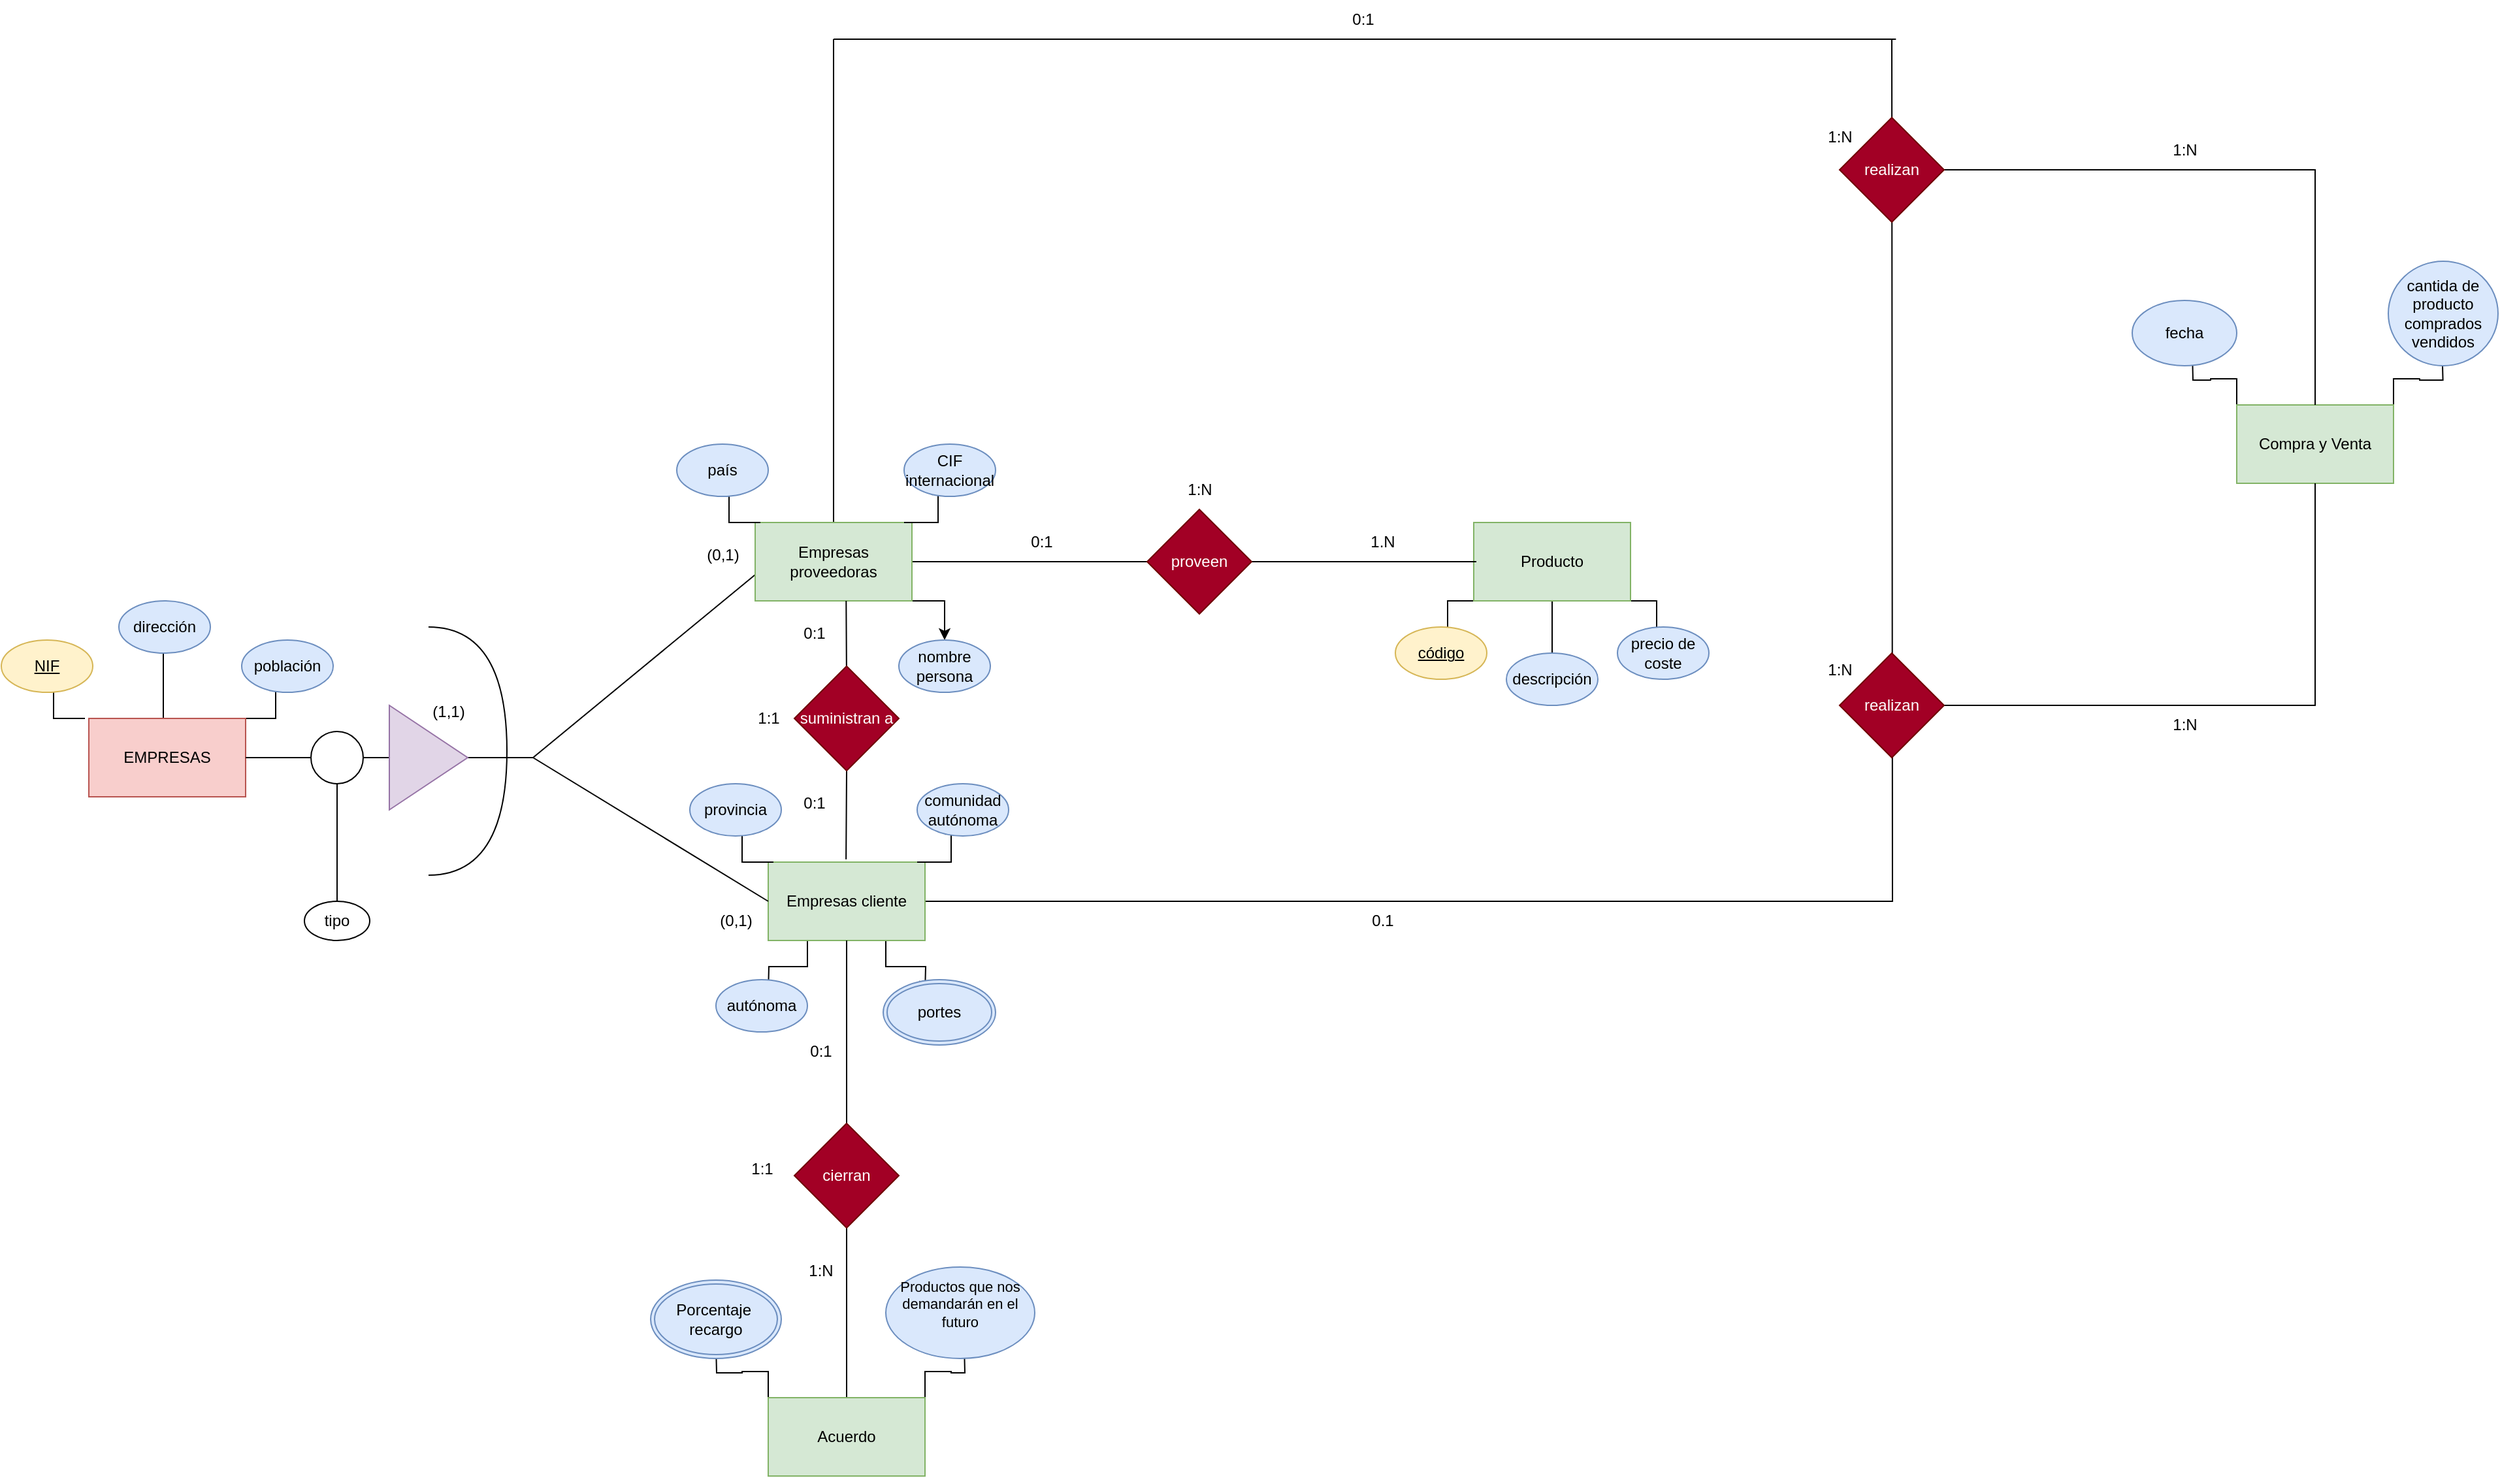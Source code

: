 <mxfile version="22.0.4" type="github">
  <diagram name="Página-1" id="syEhVUheKY9BLgrxMBzL">
    <mxGraphModel dx="2336" dy="2006" grid="1" gridSize="10" guides="1" tooltips="1" connect="1" arrows="1" fold="1" page="1" pageScale="1" pageWidth="827" pageHeight="1169" math="0" shadow="0">
      <root>
        <mxCell id="0" />
        <mxCell id="1" parent="0" />
        <mxCell id="TvM7KuUw3CS1IFDY75jH-8" style="edgeStyle=orthogonalEdgeStyle;rounded=0;orthogonalLoop=1;jettySize=auto;html=1;exitX=0;exitY=0;exitDx=0;exitDy=0;" edge="1" parent="1">
          <mxGeometry relative="1" as="geometry">
            <mxPoint x="-17" y="70" as="targetPoint" />
            <mxPoint x="7" y="100" as="sourcePoint" />
          </mxGeometry>
        </mxCell>
        <mxCell id="TvM7KuUw3CS1IFDY75jH-9" style="edgeStyle=orthogonalEdgeStyle;rounded=0;orthogonalLoop=1;jettySize=auto;html=1;exitX=0.5;exitY=0;exitDx=0;exitDy=0;" edge="1" parent="1">
          <mxGeometry relative="1" as="geometry">
            <mxPoint x="67" y="40" as="targetPoint" />
            <mxPoint x="67" y="100" as="sourcePoint" />
          </mxGeometry>
        </mxCell>
        <mxCell id="TvM7KuUw3CS1IFDY75jH-10" style="edgeStyle=orthogonalEdgeStyle;rounded=0;orthogonalLoop=1;jettySize=auto;html=1;exitX=1;exitY=0;exitDx=0;exitDy=0;" edge="1" parent="1">
          <mxGeometry relative="1" as="geometry">
            <mxPoint x="153" y="70" as="targetPoint" />
            <mxPoint x="127" y="100" as="sourcePoint" />
          </mxGeometry>
        </mxCell>
        <mxCell id="TvM7KuUw3CS1IFDY75jH-35" style="edgeStyle=orthogonalEdgeStyle;rounded=0;orthogonalLoop=1;jettySize=auto;html=1;exitX=0.25;exitY=1;exitDx=0;exitDy=0;" edge="1" parent="1" source="TvM7KuUw3CS1IFDY75jH-3">
          <mxGeometry relative="1" as="geometry">
            <mxPoint x="530" y="310" as="targetPoint" />
          </mxGeometry>
        </mxCell>
        <mxCell id="TvM7KuUw3CS1IFDY75jH-36" style="edgeStyle=orthogonalEdgeStyle;rounded=0;orthogonalLoop=1;jettySize=auto;html=1;exitX=0.75;exitY=1;exitDx=0;exitDy=0;" edge="1" parent="1" source="TvM7KuUw3CS1IFDY75jH-3">
          <mxGeometry relative="1" as="geometry">
            <mxPoint x="650" y="310" as="targetPoint" />
          </mxGeometry>
        </mxCell>
        <mxCell id="TvM7KuUw3CS1IFDY75jH-63" style="edgeStyle=orthogonalEdgeStyle;rounded=0;orthogonalLoop=1;jettySize=auto;html=1;exitX=0.5;exitY=1;exitDx=0;exitDy=0;" edge="1" parent="1" source="TvM7KuUw3CS1IFDY75jH-64">
          <mxGeometry relative="1" as="geometry">
            <mxPoint x="590" y="630" as="targetPoint" />
          </mxGeometry>
        </mxCell>
        <mxCell id="TvM7KuUw3CS1IFDY75jH-76" style="edgeStyle=orthogonalEdgeStyle;rounded=0;orthogonalLoop=1;jettySize=auto;html=1;exitX=1;exitY=0.5;exitDx=0;exitDy=0;endArrow=none;endFill=0;" edge="1" parent="1" source="TvM7KuUw3CS1IFDY75jH-3">
          <mxGeometry relative="1" as="geometry">
            <mxPoint x="1390" y="-420" as="targetPoint" />
          </mxGeometry>
        </mxCell>
        <mxCell id="TvM7KuUw3CS1IFDY75jH-3" value="Empresas cliente" style="whiteSpace=wrap;html=1;fillColor=#d5e8d4;strokeColor=#82b366;" vertex="1" parent="1">
          <mxGeometry x="530" y="210" width="120" height="60" as="geometry" />
        </mxCell>
        <mxCell id="TvM7KuUw3CS1IFDY75jH-54" style="edgeStyle=orthogonalEdgeStyle;rounded=0;orthogonalLoop=1;jettySize=auto;html=1;exitX=0;exitY=1;exitDx=0;exitDy=0;" edge="1" parent="1" source="TvM7KuUw3CS1IFDY75jH-5">
          <mxGeometry relative="1" as="geometry">
            <mxPoint x="1050" y="40" as="targetPoint" />
          </mxGeometry>
        </mxCell>
        <mxCell id="TvM7KuUw3CS1IFDY75jH-55" style="edgeStyle=orthogonalEdgeStyle;rounded=0;orthogonalLoop=1;jettySize=auto;html=1;exitX=0.5;exitY=1;exitDx=0;exitDy=0;" edge="1" parent="1" source="TvM7KuUw3CS1IFDY75jH-5">
          <mxGeometry relative="1" as="geometry">
            <mxPoint x="1130" y="60" as="targetPoint" />
          </mxGeometry>
        </mxCell>
        <mxCell id="TvM7KuUw3CS1IFDY75jH-57" style="edgeStyle=orthogonalEdgeStyle;rounded=0;orthogonalLoop=1;jettySize=auto;html=1;exitX=1;exitY=1;exitDx=0;exitDy=0;" edge="1" parent="1" source="TvM7KuUw3CS1IFDY75jH-5">
          <mxGeometry relative="1" as="geometry">
            <mxPoint x="1210" y="40" as="targetPoint" />
          </mxGeometry>
        </mxCell>
        <mxCell id="TvM7KuUw3CS1IFDY75jH-5" value="Producto" style="whiteSpace=wrap;html=1;fillColor=#d5e8d4;strokeColor=#82b366;" vertex="1" parent="1">
          <mxGeometry x="1070" y="-50" width="120" height="60" as="geometry" />
        </mxCell>
        <mxCell id="TvM7KuUw3CS1IFDY75jH-70" style="edgeStyle=orthogonalEdgeStyle;rounded=0;orthogonalLoop=1;jettySize=auto;html=1;exitX=1;exitY=0;exitDx=0;exitDy=0;endArrow=none;endFill=0;" edge="1" parent="1" source="TvM7KuUw3CS1IFDY75jH-6">
          <mxGeometry relative="1" as="geometry">
            <mxPoint x="680" y="580" as="targetPoint" />
          </mxGeometry>
        </mxCell>
        <mxCell id="TvM7KuUw3CS1IFDY75jH-73" style="edgeStyle=orthogonalEdgeStyle;rounded=0;orthogonalLoop=1;jettySize=auto;html=1;exitX=0;exitY=0;exitDx=0;exitDy=0;" edge="1" parent="1" source="TvM7KuUw3CS1IFDY75jH-6">
          <mxGeometry relative="1" as="geometry">
            <mxPoint x="490" y="580" as="targetPoint" />
          </mxGeometry>
        </mxCell>
        <mxCell id="TvM7KuUw3CS1IFDY75jH-6" value="&lt;div&gt;Acuerdo&lt;/div&gt;" style="whiteSpace=wrap;html=1;fillColor=#d5e8d4;strokeColor=#82b366;" vertex="1" parent="1">
          <mxGeometry x="530" y="620" width="120" height="60" as="geometry" />
        </mxCell>
        <mxCell id="TvM7KuUw3CS1IFDY75jH-11" value="&lt;u&gt;NIF&lt;/u&gt;" style="ellipse;whiteSpace=wrap;html=1;fillColor=#fff2cc;strokeColor=#d6b656;" vertex="1" parent="1">
          <mxGeometry x="-57" y="40" width="70" height="40" as="geometry" />
        </mxCell>
        <mxCell id="TvM7KuUw3CS1IFDY75jH-12" value="dirección" style="ellipse;whiteSpace=wrap;html=1;fillColor=#dae8fc;strokeColor=#6c8ebf;" vertex="1" parent="1">
          <mxGeometry x="33" y="10" width="70" height="40" as="geometry" />
        </mxCell>
        <mxCell id="TvM7KuUw3CS1IFDY75jH-13" value="población" style="ellipse;whiteSpace=wrap;html=1;fillColor=#dae8fc;strokeColor=#6c8ebf;" vertex="1" parent="1">
          <mxGeometry x="127" y="40" width="70" height="40" as="geometry" />
        </mxCell>
        <mxCell id="TvM7KuUw3CS1IFDY75jH-18" style="edgeStyle=orthogonalEdgeStyle;rounded=0;orthogonalLoop=1;jettySize=auto;html=1;exitX=1;exitY=0.5;exitDx=0;exitDy=0;endArrow=none;endFill=0;" edge="1" parent="1">
          <mxGeometry relative="1" as="geometry">
            <mxPoint x="350" y="130" as="targetPoint" />
            <mxPoint x="300" y="130" as="sourcePoint" />
          </mxGeometry>
        </mxCell>
        <mxCell id="TvM7KuUw3CS1IFDY75jH-17" value="EMPRESAS" style="whiteSpace=wrap;html=1;fillColor=#f8cecc;strokeColor=#b85450;" vertex="1" parent="1">
          <mxGeometry x="10" y="100" width="120" height="60" as="geometry" />
        </mxCell>
        <mxCell id="TvM7KuUw3CS1IFDY75jH-20" value="" style="edgeStyle=orthogonalEdgeStyle;rounded=0;orthogonalLoop=1;jettySize=auto;html=1;exitX=1;exitY=0.5;exitDx=0;exitDy=0;endArrow=none;endFill=0;" edge="1" parent="1" source="TvM7KuUw3CS1IFDY75jH-17" target="TvM7KuUw3CS1IFDY75jH-19">
          <mxGeometry relative="1" as="geometry">
            <mxPoint x="250" y="130" as="targetPoint" />
            <mxPoint x="130" y="130" as="sourcePoint" />
          </mxGeometry>
        </mxCell>
        <mxCell id="TvM7KuUw3CS1IFDY75jH-23" style="edgeStyle=orthogonalEdgeStyle;rounded=0;orthogonalLoop=1;jettySize=auto;html=1;exitX=1;exitY=0.5;exitDx=0;exitDy=0;endArrow=none;endFill=0;" edge="1" parent="1" source="TvM7KuUw3CS1IFDY75jH-24">
          <mxGeometry relative="1" as="geometry">
            <mxPoint x="300" y="130" as="targetPoint" />
          </mxGeometry>
        </mxCell>
        <mxCell id="TvM7KuUw3CS1IFDY75jH-120" style="edgeStyle=orthogonalEdgeStyle;rounded=0;orthogonalLoop=1;jettySize=auto;html=1;exitX=0.5;exitY=1;exitDx=0;exitDy=0;endArrow=none;endFill=0;" edge="1" parent="1" source="TvM7KuUw3CS1IFDY75jH-19" target="TvM7KuUw3CS1IFDY75jH-121">
          <mxGeometry relative="1" as="geometry">
            <mxPoint x="199.758" y="240.0" as="targetPoint" />
          </mxGeometry>
        </mxCell>
        <mxCell id="TvM7KuUw3CS1IFDY75jH-19" value="" style="ellipse;whiteSpace=wrap;html=1;aspect=fixed;" vertex="1" parent="1">
          <mxGeometry x="180" y="110" width="40" height="40" as="geometry" />
        </mxCell>
        <mxCell id="TvM7KuUw3CS1IFDY75jH-21" value="" style="endArrow=none;html=1;rounded=0;" edge="1" parent="1">
          <mxGeometry width="50" height="50" relative="1" as="geometry">
            <mxPoint x="350" y="130" as="sourcePoint" />
            <mxPoint x="520" y="-10" as="targetPoint" />
          </mxGeometry>
        </mxCell>
        <mxCell id="TvM7KuUw3CS1IFDY75jH-22" value="" style="endArrow=none;html=1;rounded=0;" edge="1" parent="1">
          <mxGeometry width="50" height="50" relative="1" as="geometry">
            <mxPoint x="350" y="130" as="sourcePoint" />
            <mxPoint x="530" y="240" as="targetPoint" />
          </mxGeometry>
        </mxCell>
        <mxCell id="TvM7KuUw3CS1IFDY75jH-25" value="" style="edgeStyle=orthogonalEdgeStyle;rounded=0;orthogonalLoop=1;jettySize=auto;html=1;exitX=1;exitY=0.5;exitDx=0;exitDy=0;endArrow=none;endFill=0;" edge="1" parent="1" source="TvM7KuUw3CS1IFDY75jH-19" target="TvM7KuUw3CS1IFDY75jH-24">
          <mxGeometry relative="1" as="geometry">
            <mxPoint x="300" y="130" as="targetPoint" />
            <mxPoint x="220" y="130" as="sourcePoint" />
          </mxGeometry>
        </mxCell>
        <mxCell id="TvM7KuUw3CS1IFDY75jH-24" value="" style="triangle;whiteSpace=wrap;html=1;fillColor=#e1d5e7;strokeColor=#9673a6;" vertex="1" parent="1">
          <mxGeometry x="240" y="90" width="60" height="80" as="geometry" />
        </mxCell>
        <mxCell id="TvM7KuUw3CS1IFDY75jH-26" value="" style="shape=requiredInterface;html=1;verticalLabelPosition=bottom;sketch=0;" vertex="1" parent="1">
          <mxGeometry x="270" y="30" width="60" height="190" as="geometry" />
        </mxCell>
        <mxCell id="TvM7KuUw3CS1IFDY75jH-28" style="edgeStyle=orthogonalEdgeStyle;rounded=0;orthogonalLoop=1;jettySize=auto;html=1;exitX=0;exitY=0;exitDx=0;exitDy=0;" edge="1" parent="1">
          <mxGeometry relative="1" as="geometry">
            <mxPoint x="510" y="180" as="targetPoint" />
            <mxPoint x="534" y="210" as="sourcePoint" />
            <Array as="points">
              <mxPoint x="510" y="210" />
            </Array>
          </mxGeometry>
        </mxCell>
        <mxCell id="TvM7KuUw3CS1IFDY75jH-30" style="edgeStyle=orthogonalEdgeStyle;rounded=0;orthogonalLoop=1;jettySize=auto;html=1;exitX=1;exitY=0;exitDx=0;exitDy=0;" edge="1" parent="1">
          <mxGeometry relative="1" as="geometry">
            <mxPoint x="670" y="180" as="targetPoint" />
            <mxPoint x="644" y="210" as="sourcePoint" />
          </mxGeometry>
        </mxCell>
        <mxCell id="TvM7KuUw3CS1IFDY75jH-31" value="provincia" style="ellipse;whiteSpace=wrap;html=1;fillColor=#dae8fc;strokeColor=#6c8ebf;" vertex="1" parent="1">
          <mxGeometry x="470" y="150" width="70" height="40" as="geometry" />
        </mxCell>
        <mxCell id="TvM7KuUw3CS1IFDY75jH-33" value="comunidad autónoma" style="ellipse;whiteSpace=wrap;html=1;fillColor=#dae8fc;strokeColor=#6c8ebf;" vertex="1" parent="1">
          <mxGeometry x="644" y="150" width="70" height="40" as="geometry" />
        </mxCell>
        <mxCell id="TvM7KuUw3CS1IFDY75jH-37" value="autónoma" style="ellipse;whiteSpace=wrap;html=1;fillColor=#dae8fc;strokeColor=#6c8ebf;" vertex="1" parent="1">
          <mxGeometry x="490" y="300" width="70" height="40" as="geometry" />
        </mxCell>
        <mxCell id="TvM7KuUw3CS1IFDY75jH-61" style="edgeStyle=orthogonalEdgeStyle;rounded=0;orthogonalLoop=1;jettySize=auto;html=1;exitX=1;exitY=0.5;exitDx=0;exitDy=0;endArrow=none;endFill=0;" edge="1" parent="1" source="TvM7KuUw3CS1IFDY75jH-41" target="TvM7KuUw3CS1IFDY75jH-52">
          <mxGeometry relative="1" as="geometry" />
        </mxCell>
        <mxCell id="TvM7KuUw3CS1IFDY75jH-69" style="edgeStyle=orthogonalEdgeStyle;rounded=0;orthogonalLoop=1;jettySize=auto;html=1;exitX=0.5;exitY=0;exitDx=0;exitDy=0;endArrow=none;endFill=0;" edge="1" parent="1" source="TvM7KuUw3CS1IFDY75jH-41">
          <mxGeometry relative="1" as="geometry">
            <mxPoint x="580" y="-420" as="targetPoint" />
          </mxGeometry>
        </mxCell>
        <mxCell id="TvM7KuUw3CS1IFDY75jH-99" style="edgeStyle=orthogonalEdgeStyle;rounded=0;orthogonalLoop=1;jettySize=auto;html=1;exitX=1;exitY=1;exitDx=0;exitDy=0;entryX=0.5;entryY=0;entryDx=0;entryDy=0;" edge="1" parent="1" source="TvM7KuUw3CS1IFDY75jH-41" target="TvM7KuUw3CS1IFDY75jH-47">
          <mxGeometry relative="1" as="geometry" />
        </mxCell>
        <mxCell id="TvM7KuUw3CS1IFDY75jH-41" value="Empresas proveedoras" style="whiteSpace=wrap;html=1;fillColor=#d5e8d4;strokeColor=#82b366;" vertex="1" parent="1">
          <mxGeometry x="520" y="-50" width="120" height="60" as="geometry" />
        </mxCell>
        <mxCell id="TvM7KuUw3CS1IFDY75jH-42" style="edgeStyle=orthogonalEdgeStyle;rounded=0;orthogonalLoop=1;jettySize=auto;html=1;exitX=0;exitY=0;exitDx=0;exitDy=0;" edge="1" parent="1">
          <mxGeometry relative="1" as="geometry">
            <mxPoint x="500" y="-80" as="targetPoint" />
            <mxPoint x="524" y="-50" as="sourcePoint" />
            <Array as="points">
              <mxPoint x="500" y="-50" />
            </Array>
          </mxGeometry>
        </mxCell>
        <mxCell id="TvM7KuUw3CS1IFDY75jH-43" style="edgeStyle=orthogonalEdgeStyle;rounded=0;orthogonalLoop=1;jettySize=auto;html=1;exitX=1;exitY=0;exitDx=0;exitDy=0;" edge="1" parent="1">
          <mxGeometry relative="1" as="geometry">
            <mxPoint x="660" y="-80" as="targetPoint" />
            <mxPoint x="634" y="-50" as="sourcePoint" />
          </mxGeometry>
        </mxCell>
        <mxCell id="TvM7KuUw3CS1IFDY75jH-44" value="país" style="ellipse;whiteSpace=wrap;html=1;fillColor=#dae8fc;strokeColor=#6c8ebf;" vertex="1" parent="1">
          <mxGeometry x="460" y="-110" width="70" height="40" as="geometry" />
        </mxCell>
        <mxCell id="TvM7KuUw3CS1IFDY75jH-45" value="CIF internacional" style="ellipse;whiteSpace=wrap;html=1;fillColor=#dae8fc;strokeColor=#6c8ebf;" vertex="1" parent="1">
          <mxGeometry x="634" y="-110" width="70" height="40" as="geometry" />
        </mxCell>
        <mxCell id="TvM7KuUw3CS1IFDY75jH-47" value="&lt;div&gt;nombre&lt;/div&gt;&lt;div&gt;persona&lt;br&gt;&lt;/div&gt;" style="ellipse;whiteSpace=wrap;html=1;fillColor=#dae8fc;strokeColor=#6c8ebf;" vertex="1" parent="1">
          <mxGeometry x="630" y="40" width="70" height="40" as="geometry" />
        </mxCell>
        <mxCell id="TvM7KuUw3CS1IFDY75jH-48" value="portes" style="ellipse;shape=doubleEllipse;margin=3;whiteSpace=wrap;html=1;align=center;fillColor=#dae8fc;strokeColor=#6c8ebf;" vertex="1" parent="1">
          <mxGeometry x="618" y="300" width="86" height="50" as="geometry" />
        </mxCell>
        <mxCell id="TvM7KuUw3CS1IFDY75jH-62" style="edgeStyle=orthogonalEdgeStyle;rounded=0;orthogonalLoop=1;jettySize=auto;html=1;exitX=1;exitY=0.5;exitDx=0;exitDy=0;endArrow=none;endFill=0;" edge="1" parent="1" source="TvM7KuUw3CS1IFDY75jH-52">
          <mxGeometry relative="1" as="geometry">
            <mxPoint x="1072" y="-20" as="targetPoint" />
          </mxGeometry>
        </mxCell>
        <mxCell id="TvM7KuUw3CS1IFDY75jH-52" value="proveen" style="rhombus;whiteSpace=wrap;html=1;fillColor=#a20025;fontColor=#ffffff;strokeColor=#6F0000;" vertex="1" parent="1">
          <mxGeometry x="820" y="-60" width="80" height="80" as="geometry" />
        </mxCell>
        <mxCell id="TvM7KuUw3CS1IFDY75jH-58" value="&lt;u&gt;código&lt;/u&gt;" style="ellipse;whiteSpace=wrap;html=1;fillColor=#fff2cc;strokeColor=#d6b656;" vertex="1" parent="1">
          <mxGeometry x="1010" y="30" width="70" height="40" as="geometry" />
        </mxCell>
        <mxCell id="TvM7KuUw3CS1IFDY75jH-59" value="descripción" style="ellipse;whiteSpace=wrap;html=1;fillColor=#dae8fc;strokeColor=#6c8ebf;" vertex="1" parent="1">
          <mxGeometry x="1095" y="50" width="70" height="40" as="geometry" />
        </mxCell>
        <mxCell id="TvM7KuUw3CS1IFDY75jH-60" value="precio de coste&lt;u&gt;&lt;br&gt;&lt;/u&gt;" style="ellipse;whiteSpace=wrap;html=1;fillColor=#dae8fc;strokeColor=#6c8ebf;" vertex="1" parent="1">
          <mxGeometry x="1180" y="30" width="70" height="40" as="geometry" />
        </mxCell>
        <mxCell id="TvM7KuUw3CS1IFDY75jH-65" value="" style="edgeStyle=orthogonalEdgeStyle;rounded=0;orthogonalLoop=1;jettySize=auto;html=1;exitX=0.5;exitY=1;exitDx=0;exitDy=0;endArrow=none;endFill=0;" edge="1" parent="1" source="TvM7KuUw3CS1IFDY75jH-3" target="TvM7KuUw3CS1IFDY75jH-64">
          <mxGeometry relative="1" as="geometry">
            <mxPoint x="590" y="630" as="targetPoint" />
            <mxPoint x="590" y="270" as="sourcePoint" />
          </mxGeometry>
        </mxCell>
        <mxCell id="TvM7KuUw3CS1IFDY75jH-64" value="cierran" style="rhombus;whiteSpace=wrap;html=1;fillColor=#a20025;fontColor=#ffffff;strokeColor=#6F0000;" vertex="1" parent="1">
          <mxGeometry x="550" y="410" width="80" height="80" as="geometry" />
        </mxCell>
        <mxCell id="TvM7KuUw3CS1IFDY75jH-71" value="&lt;div style=&quot;font-size: 11px;&quot;&gt;&lt;font style=&quot;font-size: 11px;&quot;&gt;Productos que nos demandarán en el futuro&lt;/font&gt;&lt;/div&gt;&lt;div style=&quot;font-size: 11px;&quot;&gt;&lt;font style=&quot;font-size: 11px;&quot;&gt;&lt;br&gt;&lt;/font&gt;&lt;/div&gt;" style="ellipse;whiteSpace=wrap;html=1;fillColor=#dae8fc;strokeColor=#6c8ebf;" vertex="1" parent="1">
          <mxGeometry x="620" y="520" width="114" height="70" as="geometry" />
        </mxCell>
        <mxCell id="TvM7KuUw3CS1IFDY75jH-75" value="Porcentaje&amp;nbsp; recargo" style="ellipse;shape=doubleEllipse;margin=3;whiteSpace=wrap;html=1;align=center;fillColor=#dae8fc;strokeColor=#6c8ebf;" vertex="1" parent="1">
          <mxGeometry x="440" y="530" width="100" height="60" as="geometry" />
        </mxCell>
        <mxCell id="TvM7KuUw3CS1IFDY75jH-82" value="" style="endArrow=none;html=1;rounded=0;" edge="1" parent="1">
          <mxGeometry width="50" height="50" relative="1" as="geometry">
            <mxPoint x="580" y="-420" as="sourcePoint" />
            <mxPoint x="1393.158" y="-420" as="targetPoint" />
          </mxGeometry>
        </mxCell>
        <mxCell id="TvM7KuUw3CS1IFDY75jH-87" style="edgeStyle=orthogonalEdgeStyle;rounded=0;orthogonalLoop=1;jettySize=auto;html=1;exitX=0;exitY=0;exitDx=0;exitDy=0;" edge="1" parent="1" source="TvM7KuUw3CS1IFDY75jH-84">
          <mxGeometry relative="1" as="geometry">
            <mxPoint x="1620" y="-180" as="targetPoint" />
          </mxGeometry>
        </mxCell>
        <mxCell id="TvM7KuUw3CS1IFDY75jH-88" style="edgeStyle=orthogonalEdgeStyle;rounded=0;orthogonalLoop=1;jettySize=auto;html=1;exitX=1;exitY=0;exitDx=0;exitDy=0;" edge="1" parent="1" source="TvM7KuUw3CS1IFDY75jH-84">
          <mxGeometry relative="1" as="geometry">
            <mxPoint x="1811.25" y="-180" as="targetPoint" />
          </mxGeometry>
        </mxCell>
        <mxCell id="TvM7KuUw3CS1IFDY75jH-84" value="Compra y Venta" style="rounded=0;whiteSpace=wrap;html=1;fillColor=#d5e8d4;strokeColor=#82b366;" vertex="1" parent="1">
          <mxGeometry x="1654" y="-140" width="120" height="60" as="geometry" />
        </mxCell>
        <mxCell id="TvM7KuUw3CS1IFDY75jH-90" value="cantida de producto comprados vendidos" style="ellipse;whiteSpace=wrap;html=1;fillColor=#dae8fc;strokeColor=#6c8ebf;" vertex="1" parent="1">
          <mxGeometry x="1770" y="-250" width="84" height="80" as="geometry" />
        </mxCell>
        <mxCell id="TvM7KuUw3CS1IFDY75jH-91" value="fecha" style="ellipse;whiteSpace=wrap;html=1;fillColor=#dae8fc;strokeColor=#6c8ebf;" vertex="1" parent="1">
          <mxGeometry x="1574" y="-220" width="80" height="50" as="geometry" />
        </mxCell>
        <mxCell id="TvM7KuUw3CS1IFDY75jH-112" style="edgeStyle=orthogonalEdgeStyle;rounded=0;orthogonalLoop=1;jettySize=auto;html=1;exitX=1;exitY=0.5;exitDx=0;exitDy=0;entryX=0.5;entryY=0;entryDx=0;entryDy=0;endArrow=none;endFill=0;" edge="1" parent="1" source="TvM7KuUw3CS1IFDY75jH-95" target="TvM7KuUw3CS1IFDY75jH-84">
          <mxGeometry relative="1" as="geometry" />
        </mxCell>
        <mxCell id="TvM7KuUw3CS1IFDY75jH-95" value="realizan" style="rhombus;whiteSpace=wrap;html=1;fillColor=#a20025;fontColor=#ffffff;strokeColor=#6F0000;" vertex="1" parent="1">
          <mxGeometry x="1350" y="-360" width="80" height="80" as="geometry" />
        </mxCell>
        <mxCell id="TvM7KuUw3CS1IFDY75jH-100" style="edgeStyle=orthogonalEdgeStyle;rounded=0;orthogonalLoop=1;jettySize=auto;html=1;exitX=0.5;exitY=1;exitDx=0;exitDy=0;entryX=0.416;entryY=-0.036;entryDx=0;entryDy=0;entryPerimeter=0;endArrow=none;endFill=0;" edge="1" parent="1">
          <mxGeometry relative="1" as="geometry">
            <mxPoint x="589.65" y="10.0" as="sourcePoint" />
            <mxPoint x="589.57" y="207.84" as="targetPoint" />
          </mxGeometry>
        </mxCell>
        <mxCell id="TvM7KuUw3CS1IFDY75jH-101" value="suministran a" style="rhombus;whiteSpace=wrap;html=1;fillColor=#a20025;fontColor=#ffffff;strokeColor=#6F0000;" vertex="1" parent="1">
          <mxGeometry x="550" y="60" width="80" height="80" as="geometry" />
        </mxCell>
        <mxCell id="TvM7KuUw3CS1IFDY75jH-102" value="0:1" style="text;html=1;align=center;verticalAlign=middle;resizable=0;points=[];autosize=1;strokeColor=none;fillColor=none;" vertex="1" parent="1">
          <mxGeometry x="719" y="-50" width="40" height="30" as="geometry" />
        </mxCell>
        <mxCell id="TvM7KuUw3CS1IFDY75jH-103" value="1.N" style="text;html=1;align=center;verticalAlign=middle;resizable=0;points=[];autosize=1;strokeColor=none;fillColor=none;" vertex="1" parent="1">
          <mxGeometry x="980" y="-50" width="40" height="30" as="geometry" />
        </mxCell>
        <mxCell id="TvM7KuUw3CS1IFDY75jH-104" value="1:N" style="text;html=1;align=center;verticalAlign=middle;resizable=0;points=[];autosize=1;strokeColor=none;fillColor=none;" vertex="1" parent="1">
          <mxGeometry x="840" y="-90" width="40" height="30" as="geometry" />
        </mxCell>
        <mxCell id="TvM7KuUw3CS1IFDY75jH-105" value="0:1" style="text;html=1;align=center;verticalAlign=middle;resizable=0;points=[];autosize=1;strokeColor=none;fillColor=none;" vertex="1" parent="1">
          <mxGeometry x="545" y="20" width="40" height="30" as="geometry" />
        </mxCell>
        <mxCell id="TvM7KuUw3CS1IFDY75jH-106" value="1:1" style="text;html=1;align=center;verticalAlign=middle;resizable=0;points=[];autosize=1;strokeColor=none;fillColor=none;" vertex="1" parent="1">
          <mxGeometry x="510" y="85" width="40" height="30" as="geometry" />
        </mxCell>
        <mxCell id="TvM7KuUw3CS1IFDY75jH-107" value="0:1" style="text;html=1;align=center;verticalAlign=middle;resizable=0;points=[];autosize=1;strokeColor=none;fillColor=none;" vertex="1" parent="1">
          <mxGeometry x="545" y="150" width="40" height="30" as="geometry" />
        </mxCell>
        <mxCell id="TvM7KuUw3CS1IFDY75jH-108" value="0.1" style="text;html=1;align=center;verticalAlign=middle;resizable=0;points=[];autosize=1;strokeColor=none;fillColor=none;" vertex="1" parent="1">
          <mxGeometry x="980" y="240" width="40" height="30" as="geometry" />
        </mxCell>
        <mxCell id="TvM7KuUw3CS1IFDY75jH-109" value="1:N" style="text;html=1;align=center;verticalAlign=middle;resizable=0;points=[];autosize=1;strokeColor=none;fillColor=none;" vertex="1" parent="1">
          <mxGeometry x="1594" y="90" width="40" height="30" as="geometry" />
        </mxCell>
        <mxCell id="TvM7KuUw3CS1IFDY75jH-113" style="edgeStyle=orthogonalEdgeStyle;rounded=0;orthogonalLoop=1;jettySize=auto;html=1;exitX=1;exitY=0.5;exitDx=0;exitDy=0;entryX=0.5;entryY=1;entryDx=0;entryDy=0;endArrow=none;endFill=0;" edge="1" parent="1" source="TvM7KuUw3CS1IFDY75jH-110" target="TvM7KuUw3CS1IFDY75jH-84">
          <mxGeometry relative="1" as="geometry" />
        </mxCell>
        <mxCell id="TvM7KuUw3CS1IFDY75jH-110" value="realizan" style="rhombus;whiteSpace=wrap;html=1;fillColor=#a20025;fontColor=#ffffff;strokeColor=#6F0000;" vertex="1" parent="1">
          <mxGeometry x="1350" y="50" width="80" height="80" as="geometry" />
        </mxCell>
        <mxCell id="TvM7KuUw3CS1IFDY75jH-114" value="1:N" style="text;html=1;align=center;verticalAlign=middle;resizable=0;points=[];autosize=1;strokeColor=none;fillColor=none;" vertex="1" parent="1">
          <mxGeometry x="1594" y="-350" width="40" height="30" as="geometry" />
        </mxCell>
        <mxCell id="TvM7KuUw3CS1IFDY75jH-115" value="1:N" style="text;html=1;align=center;verticalAlign=middle;resizable=0;points=[];autosize=1;strokeColor=none;fillColor=none;" vertex="1" parent="1">
          <mxGeometry x="1330" y="-360" width="40" height="30" as="geometry" />
        </mxCell>
        <mxCell id="TvM7KuUw3CS1IFDY75jH-116" value="1:N" style="text;html=1;align=center;verticalAlign=middle;resizable=0;points=[];autosize=1;strokeColor=none;fillColor=none;" vertex="1" parent="1">
          <mxGeometry x="1330" y="48" width="40" height="30" as="geometry" />
        </mxCell>
        <mxCell id="TvM7KuUw3CS1IFDY75jH-117" value="0:1" style="text;html=1;align=center;verticalAlign=middle;resizable=0;points=[];autosize=1;strokeColor=none;fillColor=none;" vertex="1" parent="1">
          <mxGeometry x="965" y="-450" width="40" height="30" as="geometry" />
        </mxCell>
        <mxCell id="TvM7KuUw3CS1IFDY75jH-118" value="(0,1)" style="text;html=1;align=center;verticalAlign=middle;resizable=0;points=[];autosize=1;strokeColor=none;fillColor=none;" vertex="1" parent="1">
          <mxGeometry x="470" y="-40" width="50" height="30" as="geometry" />
        </mxCell>
        <mxCell id="TvM7KuUw3CS1IFDY75jH-119" value="(0,1)" style="text;html=1;align=center;verticalAlign=middle;resizable=0;points=[];autosize=1;strokeColor=none;fillColor=none;" vertex="1" parent="1">
          <mxGeometry x="480" y="240" width="50" height="30" as="geometry" />
        </mxCell>
        <mxCell id="TvM7KuUw3CS1IFDY75jH-121" value="tipo" style="ellipse;whiteSpace=wrap;html=1;" vertex="1" parent="1">
          <mxGeometry x="175" y="240" width="50" height="30" as="geometry" />
        </mxCell>
        <mxCell id="TvM7KuUw3CS1IFDY75jH-122" value="0:1" style="text;html=1;align=center;verticalAlign=middle;resizable=0;points=[];autosize=1;strokeColor=none;fillColor=none;" vertex="1" parent="1">
          <mxGeometry x="550" y="340" width="40" height="30" as="geometry" />
        </mxCell>
        <mxCell id="TvM7KuUw3CS1IFDY75jH-123" value="1:1" style="text;html=1;align=center;verticalAlign=middle;resizable=0;points=[];autosize=1;strokeColor=none;fillColor=none;" vertex="1" parent="1">
          <mxGeometry x="505" y="430" width="40" height="30" as="geometry" />
        </mxCell>
        <mxCell id="TvM7KuUw3CS1IFDY75jH-124" value="1:N" style="text;html=1;align=center;verticalAlign=middle;resizable=0;points=[];autosize=1;strokeColor=none;fillColor=none;" vertex="1" parent="1">
          <mxGeometry x="550" y="508" width="40" height="30" as="geometry" />
        </mxCell>
        <mxCell id="TvM7KuUw3CS1IFDY75jH-125" value="(1,1)" style="text;html=1;align=center;verticalAlign=middle;resizable=0;points=[];autosize=1;strokeColor=none;fillColor=none;" vertex="1" parent="1">
          <mxGeometry x="260" y="80" width="50" height="30" as="geometry" />
        </mxCell>
      </root>
    </mxGraphModel>
  </diagram>
</mxfile>
